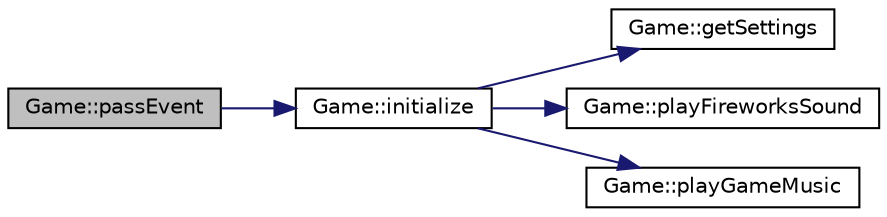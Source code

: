 digraph "Game::passEvent"
{
 // LATEX_PDF_SIZE
  edge [fontname="Helvetica",fontsize="10",labelfontname="Helvetica",labelfontsize="10"];
  node [fontname="Helvetica",fontsize="10",shape=record];
  rankdir="LR";
  Node1 [label="Game::passEvent",height=0.2,width=0.4,color="black", fillcolor="grey75", style="filled", fontcolor="black",tooltip="Obsługuje zdarzenia wykonane przez gracza."];
  Node1 -> Node2 [color="midnightblue",fontsize="10",style="solid",fontname="Helvetica"];
  Node2 [label="Game::initialize",height=0.2,width=0.4,color="black", fillcolor="white", style="filled",URL="$class_game.html#a231e4d66ba003e86510322376bbe68a0",tooltip="Initializuje poszczególne stany gry."];
  Node2 -> Node3 [color="midnightblue",fontsize="10",style="solid",fontname="Helvetica"];
  Node3 [label="Game::getSettings",height=0.2,width=0.4,color="black", fillcolor="white", style="filled",URL="$class_game.html#ac31b38e3a0af31a34e080fd188d1a383",tooltip="Sprawdza ustawienia gry."];
  Node2 -> Node4 [color="midnightblue",fontsize="10",style="solid",fontname="Helvetica"];
  Node4 [label="Game::playFireworksSound",height=0.2,width=0.4,color="black", fillcolor="white", style="filled",URL="$class_game.html#a7f09d6c393f121027903f2b1770b7b9a",tooltip="Włącza lub wyłącza dźwięk fajerwerków."];
  Node2 -> Node5 [color="midnightblue",fontsize="10",style="solid",fontname="Helvetica"];
  Node5 [label="Game::playGameMusic",height=0.2,width=0.4,color="black", fillcolor="white", style="filled",URL="$class_game.html#ad4ffde93c3e85050c1f24fa795079d1d",tooltip="Włącza lub wyłącza muzykę w grze."];
}
